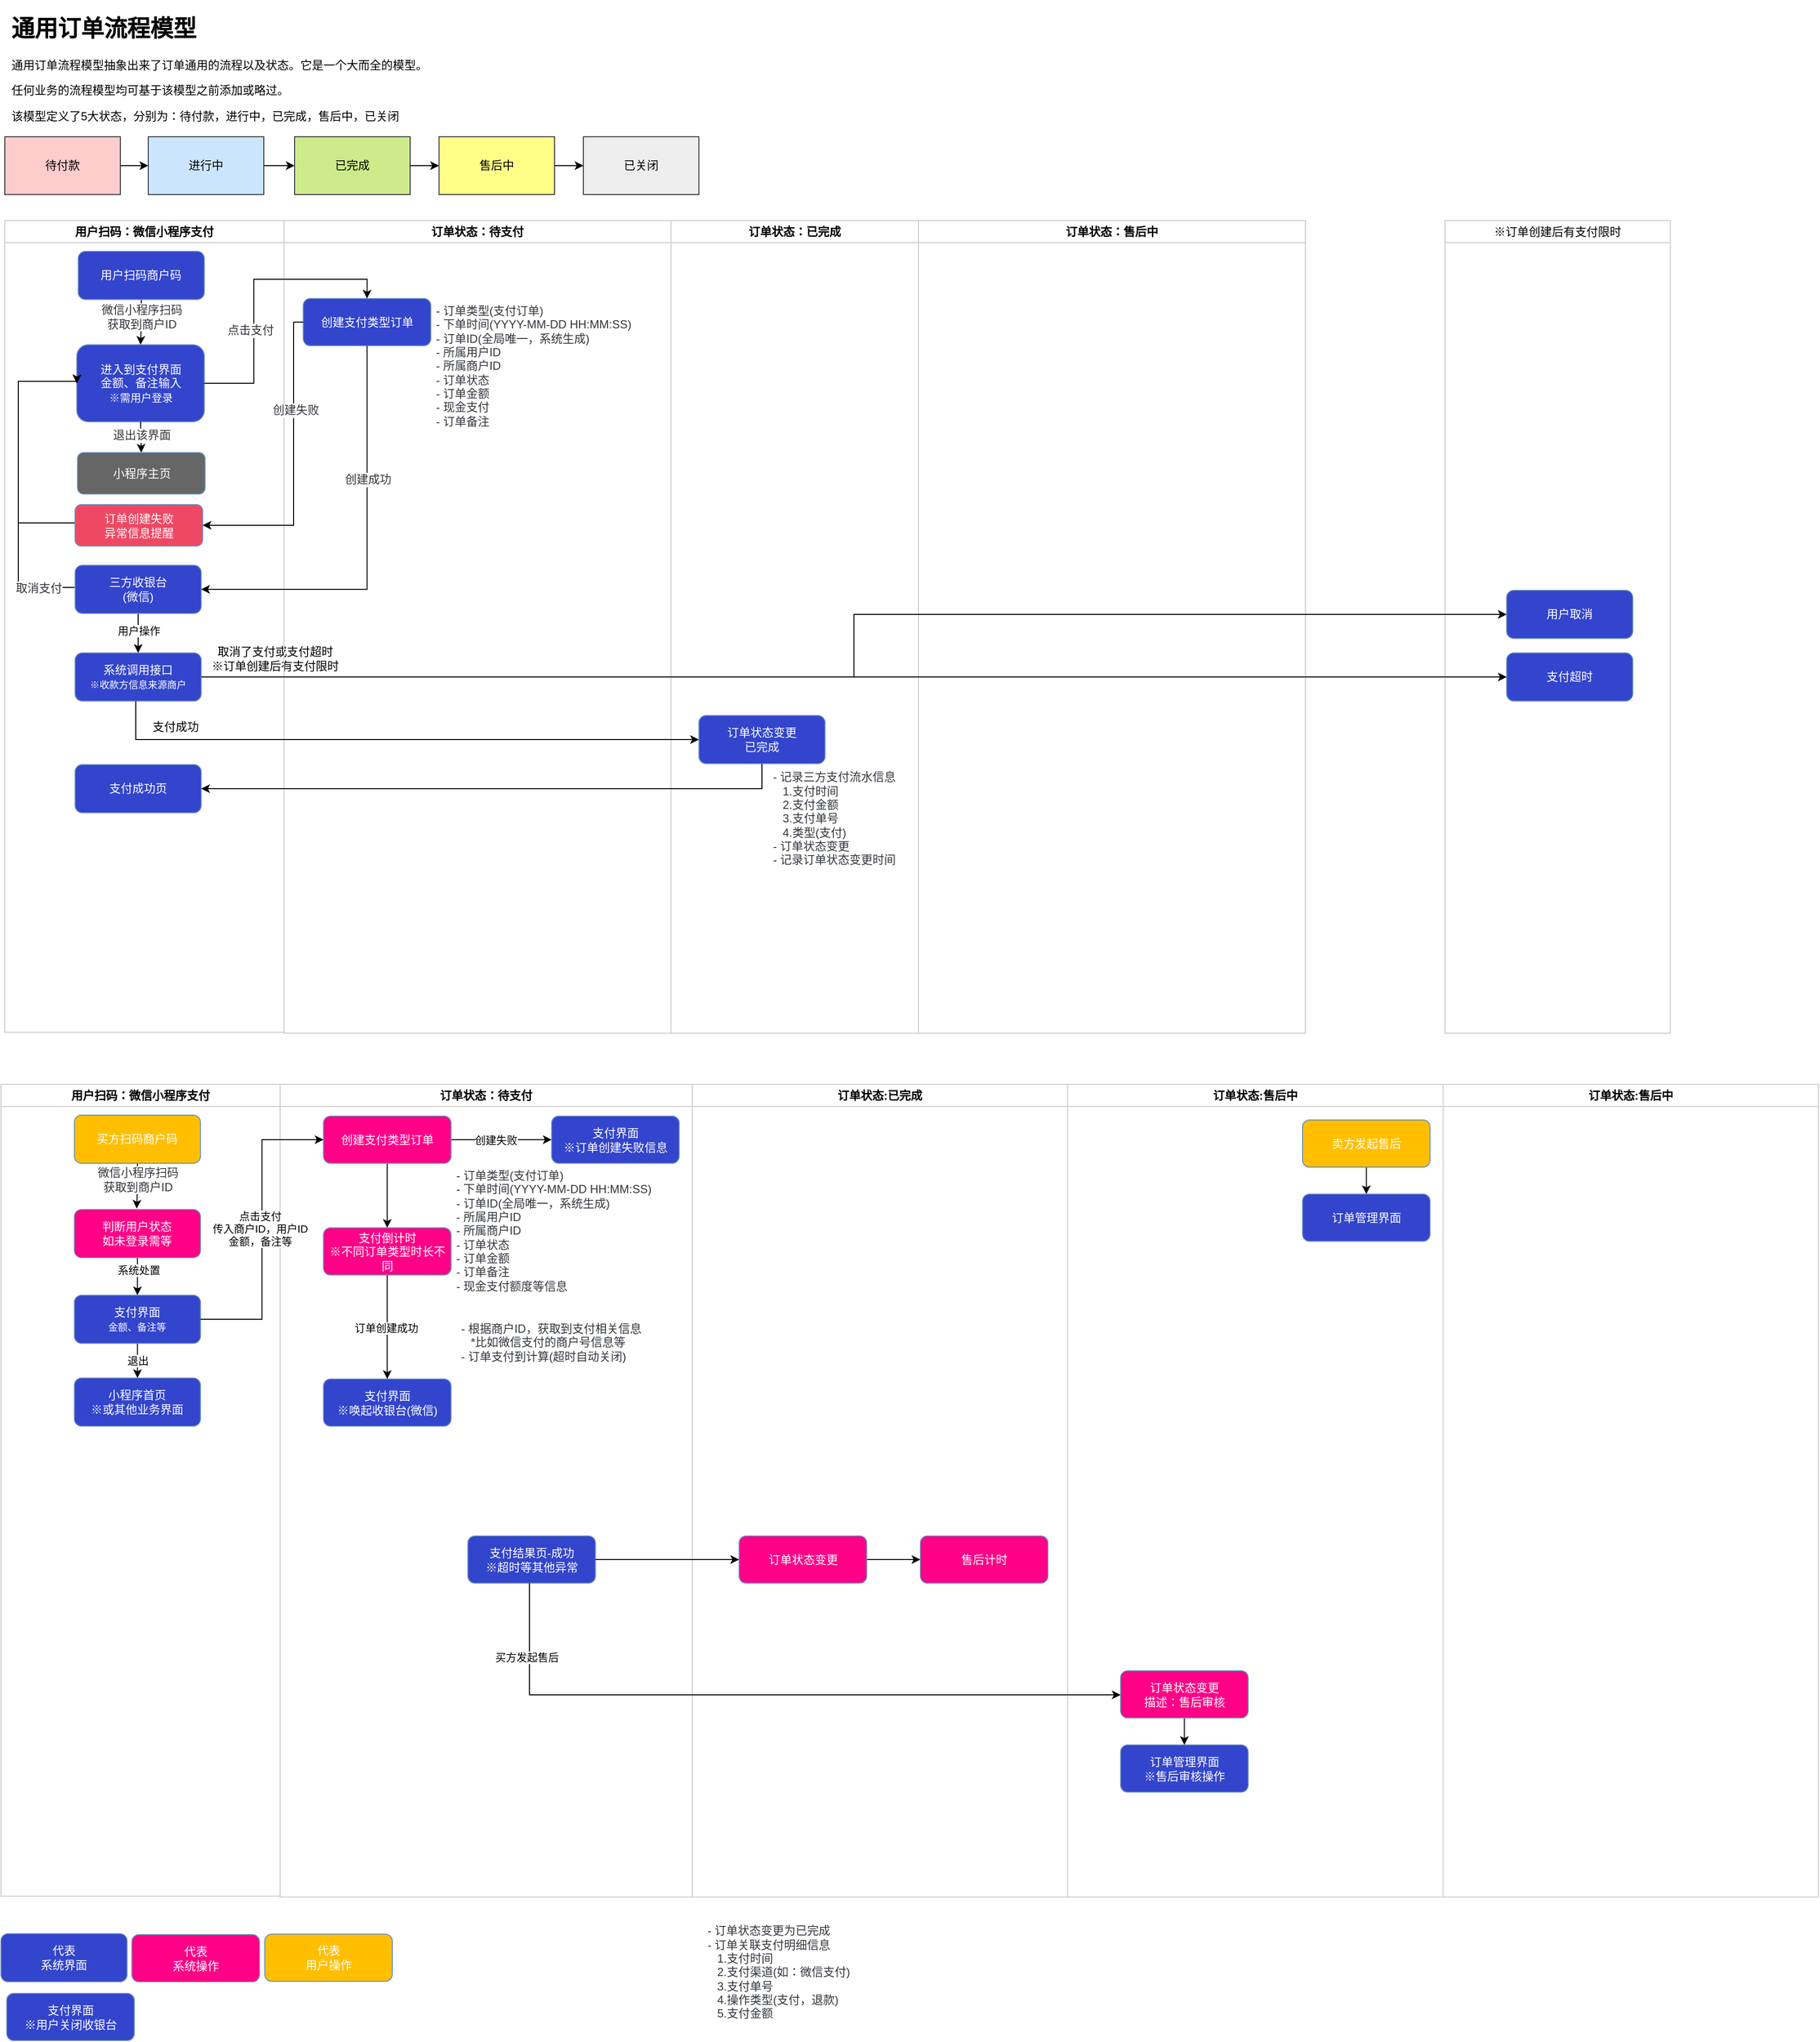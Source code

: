 <mxfile version="22.1.0" type="github">
  <diagram name="订单状态" id="O3KAAAbpH9t8ICp0gVx-">
    <mxGraphModel dx="5104" dy="2112" grid="0" gridSize="10" guides="1" tooltips="1" connect="1" arrows="1" fold="1" page="0" pageScale="1" pageWidth="827" pageHeight="1169" math="0" shadow="0">
      <root>
        <mxCell id="0" />
        <mxCell id="1" parent="0" />
        <mxCell id="Lc8HvnmVRkWQff5iJvex-3" value="用户扫码：微信小程序支付" style="swimlane;whiteSpace=wrap;html=1;strokeColor=#CCCCCC;" parent="1" vertex="1">
          <mxGeometry x="-2512" y="-333" width="290" height="843" as="geometry">
            <mxRectangle x="30" y="320" width="179" height="26" as="alternateBounds" />
          </mxGeometry>
        </mxCell>
        <mxCell id="Lc8HvnmVRkWQff5iJvex-24" style="edgeStyle=orthogonalEdgeStyle;rounded=0;orthogonalLoop=1;jettySize=auto;html=1;entryX=0.5;entryY=0;entryDx=0;entryDy=0;fontFamily=Helvetica;fontSize=12;fontColor=#FFF;" parent="Lc8HvnmVRkWQff5iJvex-3" source="Lc8HvnmVRkWQff5iJvex-9" target="Lc8HvnmVRkWQff5iJvex-23" edge="1">
          <mxGeometry relative="1" as="geometry" />
        </mxCell>
        <mxCell id="Lc8HvnmVRkWQff5iJvex-27" value="&lt;font color=&quot;#34373c&quot;&gt;微信小程序扫码&lt;br&gt;获取到商户ID&lt;br&gt;&lt;/font&gt;" style="edgeLabel;html=1;align=center;verticalAlign=middle;resizable=0;points=[];fontSize=12;fontFamily=Helvetica;fontColor=#FFF;" parent="Lc8HvnmVRkWQff5iJvex-24" vertex="1" connectable="0">
          <mxGeometry x="-0.232" relative="1" as="geometry">
            <mxPoint y="-1" as="offset" />
          </mxGeometry>
        </mxCell>
        <mxCell id="Lc8HvnmVRkWQff5iJvex-9" value="用户扫码商户码" style="rounded=1;whiteSpace=wrap;html=1;fillColor=#3345CC;strokeColor=#6c8ebf;fontColor=#FFF;" parent="Lc8HvnmVRkWQff5iJvex-3" vertex="1">
          <mxGeometry x="76.25" y="32" width="131" height="50" as="geometry" />
        </mxCell>
        <mxCell id="Lc8HvnmVRkWQff5iJvex-23" value="进入到支付界面&lt;br&gt;金额、备注输入&lt;br&gt;&lt;font style=&quot;font-size: 11px;&quot;&gt;※需用户登录&lt;br&gt;&lt;/font&gt;" style="rounded=1;whiteSpace=wrap;html=1;fillColor=#3345CC;strokeColor=#6c8ebf;fontColor=#FFF;" parent="Lc8HvnmVRkWQff5iJvex-3" vertex="1">
          <mxGeometry x="74.75" y="129" width="132.5" height="80" as="geometry" />
        </mxCell>
        <mxCell id="Lc8HvnmVRkWQff5iJvex-33" style="edgeStyle=orthogonalEdgeStyle;rounded=0;orthogonalLoop=1;jettySize=auto;html=1;entryX=0.5;entryY=0;entryDx=0;entryDy=0;fontFamily=Helvetica;fontSize=12;fontColor=#FFF;exitX=0.5;exitY=1;exitDx=0;exitDy=0;" parent="Lc8HvnmVRkWQff5iJvex-3" source="Lc8HvnmVRkWQff5iJvex-23" target="Lc8HvnmVRkWQff5iJvex-32" edge="1">
          <mxGeometry relative="1" as="geometry">
            <mxPoint x="149" y="296" as="sourcePoint" />
          </mxGeometry>
        </mxCell>
        <mxCell id="Lc8HvnmVRkWQff5iJvex-34" value="&lt;font color=&quot;#34373c&quot;&gt;退出该界面&lt;/font&gt;" style="edgeLabel;html=1;align=center;verticalAlign=middle;resizable=0;points=[];fontSize=12;fontFamily=Helvetica;fontColor=#FFF;" parent="Lc8HvnmVRkWQff5iJvex-33" vertex="1" connectable="0">
          <mxGeometry x="-0.082" relative="1" as="geometry">
            <mxPoint as="offset" />
          </mxGeometry>
        </mxCell>
        <mxCell id="Lc8HvnmVRkWQff5iJvex-32" value="小程序主页" style="rounded=1;whiteSpace=wrap;html=1;fillColor=#666666;strokeColor=#6c8ebf;fontColor=#FFF;" parent="Lc8HvnmVRkWQff5iJvex-3" vertex="1">
          <mxGeometry x="75.5" y="241" width="132.5" height="43" as="geometry" />
        </mxCell>
        <mxCell id="Lc8HvnmVRkWQff5iJvex-60" style="edgeStyle=orthogonalEdgeStyle;shape=connector;rounded=0;orthogonalLoop=1;jettySize=auto;html=1;entryX=0;entryY=0.5;entryDx=0;entryDy=0;labelBackgroundColor=default;strokeColor=default;align=center;verticalAlign=middle;fontFamily=Helvetica;fontSize=12;fontColor=#34373C;endArrow=classic;" parent="Lc8HvnmVRkWQff5iJvex-3" source="Lc8HvnmVRkWQff5iJvex-44" target="Lc8HvnmVRkWQff5iJvex-23" edge="1">
          <mxGeometry relative="1" as="geometry">
            <Array as="points">
              <mxPoint x="14" y="314" />
              <mxPoint x="14" y="167" />
            </Array>
          </mxGeometry>
        </mxCell>
        <mxCell id="Lc8HvnmVRkWQff5iJvex-44" value="订单创建失败&lt;br&gt;异常信息提醒" style="rounded=1;whiteSpace=wrap;html=1;fillColor=#ef4864;strokeColor=#6c8ebf;fontColor=#FFF;" parent="Lc8HvnmVRkWQff5iJvex-3" vertex="1">
          <mxGeometry x="73" y="295" width="132.5" height="43" as="geometry" />
        </mxCell>
        <mxCell id="Lc8HvnmVRkWQff5iJvex-62" style="edgeStyle=orthogonalEdgeStyle;shape=connector;rounded=0;orthogonalLoop=1;jettySize=auto;html=1;entryX=0;entryY=0.5;entryDx=0;entryDy=0;labelBackgroundColor=default;strokeColor=default;align=center;verticalAlign=middle;fontFamily=Helvetica;fontSize=12;fontColor=#34373C;endArrow=classic;" parent="Lc8HvnmVRkWQff5iJvex-3" source="Lc8HvnmVRkWQff5iJvex-61" target="Lc8HvnmVRkWQff5iJvex-23" edge="1">
          <mxGeometry relative="1" as="geometry">
            <Array as="points">
              <mxPoint x="14" y="381" />
              <mxPoint x="14" y="167" />
            </Array>
          </mxGeometry>
        </mxCell>
        <mxCell id="Lc8HvnmVRkWQff5iJvex-63" value="取消支付" style="edgeLabel;html=1;align=center;verticalAlign=middle;resizable=0;points=[];fontSize=12;fontFamily=Helvetica;fontColor=#34373C;" parent="Lc8HvnmVRkWQff5iJvex-62" vertex="1" connectable="0">
          <mxGeometry x="-0.77" y="1" relative="1" as="geometry">
            <mxPoint as="offset" />
          </mxGeometry>
        </mxCell>
        <mxCell id="49y2JjZSjfnPFW-xxPCn-16" style="edgeStyle=orthogonalEdgeStyle;rounded=0;orthogonalLoop=1;jettySize=auto;html=1;entryX=0.5;entryY=0;entryDx=0;entryDy=0;" edge="1" parent="Lc8HvnmVRkWQff5iJvex-3" source="Lc8HvnmVRkWQff5iJvex-61" target="49y2JjZSjfnPFW-xxPCn-15">
          <mxGeometry relative="1" as="geometry" />
        </mxCell>
        <mxCell id="49y2JjZSjfnPFW-xxPCn-17" value="用户操作" style="edgeLabel;html=1;align=center;verticalAlign=middle;resizable=0;points=[];" vertex="1" connectable="0" parent="49y2JjZSjfnPFW-xxPCn-16">
          <mxGeometry x="-0.153" relative="1" as="geometry">
            <mxPoint as="offset" />
          </mxGeometry>
        </mxCell>
        <mxCell id="Lc8HvnmVRkWQff5iJvex-61" value="三方收银台&lt;br&gt;(微信)" style="rounded=1;whiteSpace=wrap;html=1;fillColor=#3345CC;strokeColor=#6c8ebf;fontColor=#FFF;" parent="Lc8HvnmVRkWQff5iJvex-3" vertex="1">
          <mxGeometry x="73" y="358" width="131" height="50" as="geometry" />
        </mxCell>
        <mxCell id="49y2JjZSjfnPFW-xxPCn-15" value="系统调用接口&lt;br&gt;&lt;font style=&quot;font-size: 10px;&quot;&gt;※收款方信息来源商户&lt;/font&gt;" style="rounded=1;whiteSpace=wrap;html=1;fillColor=#3345CC;strokeColor=#6c8ebf;fontColor=#FFF;" vertex="1" parent="Lc8HvnmVRkWQff5iJvex-3">
          <mxGeometry x="73" y="449" width="131" height="50" as="geometry" />
        </mxCell>
        <mxCell id="49y2JjZSjfnPFW-xxPCn-27" value="取消了支付或支付超时&lt;br&gt;※订单创建后有支付限时" style="text;html=1;strokeColor=none;fillColor=none;align=center;verticalAlign=middle;whiteSpace=wrap;rounded=0;" vertex="1" parent="Lc8HvnmVRkWQff5iJvex-3">
          <mxGeometry x="208" y="440" width="146" height="30" as="geometry" />
        </mxCell>
        <mxCell id="49y2JjZSjfnPFW-xxPCn-32" value="支付成功" style="text;html=1;strokeColor=none;fillColor=none;align=center;verticalAlign=middle;whiteSpace=wrap;rounded=0;" vertex="1" parent="Lc8HvnmVRkWQff5iJvex-3">
          <mxGeometry x="135" y="511" width="85" height="30" as="geometry" />
        </mxCell>
        <mxCell id="49y2JjZSjfnPFW-xxPCn-34" value="支付成功页" style="rounded=1;whiteSpace=wrap;html=1;fillColor=#3345CC;strokeColor=#6c8ebf;fontColor=#FFF;" vertex="1" parent="Lc8HvnmVRkWQff5iJvex-3">
          <mxGeometry x="73" y="565" width="131" height="50" as="geometry" />
        </mxCell>
        <mxCell id="Lc8HvnmVRkWQff5iJvex-4" value="订单状态：待支付" style="swimlane;whiteSpace=wrap;html=1;strokeColor=#CCCCCC;" parent="1" vertex="1">
          <mxGeometry x="-2222" y="-333" width="402" height="844" as="geometry" />
        </mxCell>
        <mxCell id="Lc8HvnmVRkWQff5iJvex-39" value="创建支付类型订单" style="rounded=1;whiteSpace=wrap;html=1;fillColor=#3345CC;strokeColor=#6c8ebf;fontColor=#FFF;" parent="Lc8HvnmVRkWQff5iJvex-4" vertex="1">
          <mxGeometry x="20" y="81" width="132.5" height="49" as="geometry" />
        </mxCell>
        <mxCell id="Lc8HvnmVRkWQff5iJvex-58" value="- 订单类型(支付订单)&lt;br&gt;- 下单时间(YYYY-MM-DD HH:MM:SS)&lt;br&gt;- 订单ID(全局唯一，系统生成)&lt;br&gt;- 所属用户ID&lt;br&gt;- 所属商户ID&lt;br&gt;- 订单状态&lt;br&gt;- 订单金额&lt;br&gt;- 现金支付&lt;br&gt;- 订单备注" style="text;html=1;strokeColor=none;fillColor=none;align=left;verticalAlign=middle;whiteSpace=wrap;rounded=0;fontSize=12;fontFamily=Helvetica;fontColor=#34373C;" parent="Lc8HvnmVRkWQff5iJvex-4" vertex="1">
          <mxGeometry x="156" y="81" width="231" height="139" as="geometry" />
        </mxCell>
        <mxCell id="Lc8HvnmVRkWQff5iJvex-59" style="edgeStyle=orthogonalEdgeStyle;shape=connector;rounded=0;orthogonalLoop=1;jettySize=auto;html=1;entryX=0.5;entryY=0;entryDx=0;entryDy=0;labelBackgroundColor=default;strokeColor=default;align=center;verticalAlign=middle;fontFamily=Helvetica;fontSize=12;fontColor=#34373C;endArrow=classic;" parent="1" source="Lc8HvnmVRkWQff5iJvex-23" target="Lc8HvnmVRkWQff5iJvex-39" edge="1">
          <mxGeometry relative="1" as="geometry" />
        </mxCell>
        <mxCell id="Lc8HvnmVRkWQff5iJvex-66" value="点击支付" style="edgeLabel;html=1;align=center;verticalAlign=middle;resizable=0;points=[];fontSize=12;fontFamily=Helvetica;fontColor=#34373C;" parent="Lc8HvnmVRkWQff5iJvex-59" vertex="1" connectable="0">
          <mxGeometry x="-0.283" y="4" relative="1" as="geometry">
            <mxPoint as="offset" />
          </mxGeometry>
        </mxCell>
        <mxCell id="Lc8HvnmVRkWQff5iJvex-64" style="edgeStyle=orthogonalEdgeStyle;shape=connector;rounded=0;orthogonalLoop=1;jettySize=auto;html=1;entryX=1;entryY=0.5;entryDx=0;entryDy=0;labelBackgroundColor=default;strokeColor=default;align=center;verticalAlign=middle;fontFamily=Helvetica;fontSize=12;fontColor=#34373C;endArrow=classic;" parent="1" source="Lc8HvnmVRkWQff5iJvex-39" target="Lc8HvnmVRkWQff5iJvex-44" edge="1">
          <mxGeometry relative="1" as="geometry">
            <Array as="points">
              <mxPoint x="-2212" y="-227" />
              <mxPoint x="-2212" y="-17" />
            </Array>
          </mxGeometry>
        </mxCell>
        <mxCell id="Lc8HvnmVRkWQff5iJvex-67" value="创建失败" style="edgeLabel;html=1;align=center;verticalAlign=middle;resizable=0;points=[];fontSize=12;fontFamily=Helvetica;fontColor=#34373C;" parent="Lc8HvnmVRkWQff5iJvex-64" vertex="1" connectable="0">
          <mxGeometry x="-0.36" y="2" relative="1" as="geometry">
            <mxPoint as="offset" />
          </mxGeometry>
        </mxCell>
        <mxCell id="Lc8HvnmVRkWQff5iJvex-65" style="edgeStyle=orthogonalEdgeStyle;shape=connector;rounded=0;orthogonalLoop=1;jettySize=auto;html=1;entryX=1;entryY=0.5;entryDx=0;entryDy=0;labelBackgroundColor=default;strokeColor=default;align=center;verticalAlign=middle;fontFamily=Helvetica;fontSize=12;fontColor=#34373C;endArrow=classic;" parent="1" source="Lc8HvnmVRkWQff5iJvex-39" target="Lc8HvnmVRkWQff5iJvex-61" edge="1">
          <mxGeometry relative="1" as="geometry">
            <Array as="points">
              <mxPoint x="-2136" y="50" />
            </Array>
          </mxGeometry>
        </mxCell>
        <mxCell id="Lc8HvnmVRkWQff5iJvex-68" value="创建成功" style="edgeLabel;html=1;align=center;verticalAlign=middle;resizable=0;points=[];fontSize=12;fontFamily=Helvetica;fontColor=#34373C;" parent="Lc8HvnmVRkWQff5iJvex-65" vertex="1" connectable="0">
          <mxGeometry x="-0.348" relative="1" as="geometry">
            <mxPoint as="offset" />
          </mxGeometry>
        </mxCell>
        <mxCell id="49y2JjZSjfnPFW-xxPCn-1" value="&lt;h1&gt;通用订单流程模型&lt;/h1&gt;&lt;p&gt;通用订单流程模型抽象出来了订单通用的流程以及状态。它是一个大而全的模型。&lt;/p&gt;&lt;p&gt;任何业务的流程模型均可基于该模型之前添加或略过。&lt;/p&gt;&lt;p&gt;该模型定义了5大状态，分别为：待付款，进行中，已完成，售后中，已关闭&lt;/p&gt;" style="text;html=1;strokeColor=none;fillColor=none;spacing=5;spacingTop=-20;whiteSpace=wrap;overflow=hidden;rounded=0;" vertex="1" parent="1">
          <mxGeometry x="-2510" y="-552" width="510" height="120" as="geometry" />
        </mxCell>
        <mxCell id="49y2JjZSjfnPFW-xxPCn-4" value="" style="edgeStyle=orthogonalEdgeStyle;rounded=0;orthogonalLoop=1;jettySize=auto;html=1;" edge="1" parent="1" source="49y2JjZSjfnPFW-xxPCn-2" target="49y2JjZSjfnPFW-xxPCn-3">
          <mxGeometry relative="1" as="geometry" />
        </mxCell>
        <mxCell id="49y2JjZSjfnPFW-xxPCn-2" value="待付款" style="rounded=0;whiteSpace=wrap;html=1;fillColor=#ffcccc;strokeColor=#36393d;direction=east;" vertex="1" parent="1">
          <mxGeometry x="-2512" y="-420" width="120" height="60" as="geometry" />
        </mxCell>
        <mxCell id="49y2JjZSjfnPFW-xxPCn-6" value="" style="edgeStyle=orthogonalEdgeStyle;rounded=0;orthogonalLoop=1;jettySize=auto;html=1;" edge="1" parent="1" source="49y2JjZSjfnPFW-xxPCn-3" target="49y2JjZSjfnPFW-xxPCn-5">
          <mxGeometry relative="1" as="geometry" />
        </mxCell>
        <mxCell id="49y2JjZSjfnPFW-xxPCn-3" value="进行中" style="rounded=0;whiteSpace=wrap;html=1;fillColor=#cce5ff;strokeColor=#36393d;direction=east;" vertex="1" parent="1">
          <mxGeometry x="-2363" y="-420" width="120" height="60" as="geometry" />
        </mxCell>
        <mxCell id="49y2JjZSjfnPFW-xxPCn-8" value="" style="edgeStyle=orthogonalEdgeStyle;rounded=0;orthogonalLoop=1;jettySize=auto;html=1;" edge="1" parent="1" source="49y2JjZSjfnPFW-xxPCn-5" target="49y2JjZSjfnPFW-xxPCn-7">
          <mxGeometry relative="1" as="geometry" />
        </mxCell>
        <mxCell id="49y2JjZSjfnPFW-xxPCn-5" value="已完成" style="rounded=0;whiteSpace=wrap;html=1;fillColor=#cdeb8b;strokeColor=#36393d;direction=east;" vertex="1" parent="1">
          <mxGeometry x="-2211" y="-420" width="120" height="60" as="geometry" />
        </mxCell>
        <mxCell id="49y2JjZSjfnPFW-xxPCn-10" value="" style="edgeStyle=orthogonalEdgeStyle;rounded=0;orthogonalLoop=1;jettySize=auto;html=1;" edge="1" parent="1" source="49y2JjZSjfnPFW-xxPCn-7" target="49y2JjZSjfnPFW-xxPCn-9">
          <mxGeometry relative="1" as="geometry" />
        </mxCell>
        <mxCell id="49y2JjZSjfnPFW-xxPCn-7" value="售后中" style="rounded=0;whiteSpace=wrap;html=1;fillColor=#ffff88;strokeColor=#36393d;direction=east;" vertex="1" parent="1">
          <mxGeometry x="-2061" y="-420" width="120" height="60" as="geometry" />
        </mxCell>
        <mxCell id="49y2JjZSjfnPFW-xxPCn-9" value="已关闭" style="rounded=0;whiteSpace=wrap;html=1;fillColor=#eeeeee;strokeColor=#36393d;direction=east;" vertex="1" parent="1">
          <mxGeometry x="-1911" y="-420" width="120" height="60" as="geometry" />
        </mxCell>
        <mxCell id="49y2JjZSjfnPFW-xxPCn-11" value="订单状态：已完成" style="swimlane;whiteSpace=wrap;html=1;strokeColor=#CCCCCC;" vertex="1" parent="1">
          <mxGeometry x="-1820" y="-333" width="257" height="844" as="geometry" />
        </mxCell>
        <mxCell id="49y2JjZSjfnPFW-xxPCn-30" value="订单状态变更&lt;br&gt;已完成" style="rounded=1;whiteSpace=wrap;html=1;fillColor=#3345CC;strokeColor=#6c8ebf;fontColor=#FFF;" vertex="1" parent="49y2JjZSjfnPFW-xxPCn-11">
          <mxGeometry x="29" y="514" width="131" height="50" as="geometry" />
        </mxCell>
        <mxCell id="49y2JjZSjfnPFW-xxPCn-33" value="- 记录三方支付流水信息&lt;br&gt;&amp;nbsp; &amp;nbsp;1.支付时间&lt;br&gt;&amp;nbsp; &amp;nbsp;2.支付金额&lt;br&gt;&amp;nbsp; &amp;nbsp;3.支付单号&lt;br&gt;&amp;nbsp; &amp;nbsp;4.类型(支付)&lt;br&gt;- 订单状态变更&lt;br&gt;- 记录订单状态变更时间" style="text;html=1;strokeColor=none;fillColor=none;align=left;verticalAlign=middle;whiteSpace=wrap;rounded=0;fontSize=12;fontFamily=Helvetica;fontColor=#34373C;" vertex="1" parent="49y2JjZSjfnPFW-xxPCn-11">
          <mxGeometry x="104" y="570" width="152" height="101" as="geometry" />
        </mxCell>
        <mxCell id="49y2JjZSjfnPFW-xxPCn-18" value="订单状态：售后中" style="swimlane;whiteSpace=wrap;html=1;strokeColor=#CCCCCC;" vertex="1" parent="1">
          <mxGeometry x="-1563" y="-333" width="402" height="844" as="geometry" />
        </mxCell>
        <mxCell id="49y2JjZSjfnPFW-xxPCn-19" value="&lt;meta charset=&quot;utf-8&quot;&gt;&lt;span style=&quot;color: rgb(0, 0, 0); font-family: Helvetica; font-size: 12px; font-style: normal; font-variant-ligatures: normal; font-variant-caps: normal; font-weight: 400; letter-spacing: normal; orphans: 2; text-align: center; text-indent: 0px; text-transform: none; widows: 2; word-spacing: 0px; -webkit-text-stroke-width: 0px; background-color: rgb(255, 255, 255); text-decoration-thickness: initial; text-decoration-style: initial; text-decoration-color: initial; float: none; display: inline !important;&quot;&gt;※订单创建后有支付限时&lt;/span&gt;" style="swimlane;whiteSpace=wrap;html=1;strokeColor=#CCCCCC;" vertex="1" parent="1">
          <mxGeometry x="-1016" y="-333" width="234" height="844" as="geometry" />
        </mxCell>
        <mxCell id="49y2JjZSjfnPFW-xxPCn-22" value="支付超时" style="rounded=1;whiteSpace=wrap;html=1;fillColor=#3345CC;strokeColor=#6c8ebf;fontColor=#FFF;" vertex="1" parent="49y2JjZSjfnPFW-xxPCn-19">
          <mxGeometry x="64" y="449" width="131" height="50" as="geometry" />
        </mxCell>
        <mxCell id="49y2JjZSjfnPFW-xxPCn-21" value="用户取消" style="rounded=1;whiteSpace=wrap;html=1;fillColor=#3345CC;strokeColor=#6c8ebf;fontColor=#FFF;" vertex="1" parent="49y2JjZSjfnPFW-xxPCn-19">
          <mxGeometry x="64" y="384" width="131" height="50" as="geometry" />
        </mxCell>
        <mxCell id="49y2JjZSjfnPFW-xxPCn-23" style="edgeStyle=orthogonalEdgeStyle;rounded=0;orthogonalLoop=1;jettySize=auto;html=1;entryX=0;entryY=0.5;entryDx=0;entryDy=0;" edge="1" parent="1" source="49y2JjZSjfnPFW-xxPCn-15" target="49y2JjZSjfnPFW-xxPCn-22">
          <mxGeometry relative="1" as="geometry" />
        </mxCell>
        <mxCell id="49y2JjZSjfnPFW-xxPCn-24" style="edgeStyle=orthogonalEdgeStyle;rounded=0;orthogonalLoop=1;jettySize=auto;html=1;entryX=0;entryY=0.5;entryDx=0;entryDy=0;" edge="1" parent="1" source="49y2JjZSjfnPFW-xxPCn-15" target="49y2JjZSjfnPFW-xxPCn-21">
          <mxGeometry relative="1" as="geometry" />
        </mxCell>
        <mxCell id="49y2JjZSjfnPFW-xxPCn-31" style="edgeStyle=orthogonalEdgeStyle;rounded=0;orthogonalLoop=1;jettySize=auto;html=1;entryX=0;entryY=0.5;entryDx=0;entryDy=0;" edge="1" parent="1" source="49y2JjZSjfnPFW-xxPCn-15" target="49y2JjZSjfnPFW-xxPCn-30">
          <mxGeometry relative="1" as="geometry">
            <Array as="points">
              <mxPoint x="-2376" y="206" />
            </Array>
          </mxGeometry>
        </mxCell>
        <mxCell id="49y2JjZSjfnPFW-xxPCn-35" style="edgeStyle=orthogonalEdgeStyle;rounded=0;orthogonalLoop=1;jettySize=auto;html=1;entryX=1;entryY=0.5;entryDx=0;entryDy=0;" edge="1" parent="1" source="49y2JjZSjfnPFW-xxPCn-30" target="49y2JjZSjfnPFW-xxPCn-34">
          <mxGeometry relative="1" as="geometry">
            <Array as="points">
              <mxPoint x="-1726" y="257" />
            </Array>
          </mxGeometry>
        </mxCell>
        <mxCell id="49y2JjZSjfnPFW-xxPCn-39" value="用户扫码：微信小程序支付" style="swimlane;whiteSpace=wrap;html=1;strokeColor=#CCCCCC;" vertex="1" parent="1">
          <mxGeometry x="-2516" y="564" width="290" height="843" as="geometry">
            <mxRectangle x="30" y="320" width="179" height="26" as="alternateBounds" />
          </mxGeometry>
        </mxCell>
        <mxCell id="49y2JjZSjfnPFW-xxPCn-40" style="edgeStyle=orthogonalEdgeStyle;rounded=0;orthogonalLoop=1;jettySize=auto;html=1;entryX=0.5;entryY=0;entryDx=0;entryDy=0;fontFamily=Helvetica;fontSize=12;fontColor=#FFF;" edge="1" parent="49y2JjZSjfnPFW-xxPCn-39" source="49y2JjZSjfnPFW-xxPCn-42">
          <mxGeometry relative="1" as="geometry">
            <mxPoint x="141" y="129" as="targetPoint" />
          </mxGeometry>
        </mxCell>
        <mxCell id="49y2JjZSjfnPFW-xxPCn-41" value="&lt;font color=&quot;#34373c&quot;&gt;微信小程序扫码&lt;br&gt;获取到商户ID&lt;br&gt;&lt;/font&gt;" style="edgeLabel;html=1;align=center;verticalAlign=middle;resizable=0;points=[];fontSize=12;fontFamily=Helvetica;fontColor=#FFF;" vertex="1" connectable="0" parent="49y2JjZSjfnPFW-xxPCn-40">
          <mxGeometry x="-0.232" relative="1" as="geometry">
            <mxPoint y="-1" as="offset" />
          </mxGeometry>
        </mxCell>
        <mxCell id="49y2JjZSjfnPFW-xxPCn-42" value="买方扫码商户码" style="rounded=1;whiteSpace=wrap;html=1;fillColor=#FFBF00;strokeColor=#6c8ebf;fontColor=#FFF;" vertex="1" parent="49y2JjZSjfnPFW-xxPCn-39">
          <mxGeometry x="76.25" y="32" width="131" height="50" as="geometry" />
        </mxCell>
        <mxCell id="49y2JjZSjfnPFW-xxPCn-61" style="edgeStyle=orthogonalEdgeStyle;rounded=0;orthogonalLoop=1;jettySize=auto;html=1;entryX=0.5;entryY=0;entryDx=0;entryDy=0;" edge="1" parent="49y2JjZSjfnPFW-xxPCn-39" source="49y2JjZSjfnPFW-xxPCn-58" target="49y2JjZSjfnPFW-xxPCn-60">
          <mxGeometry relative="1" as="geometry" />
        </mxCell>
        <mxCell id="49y2JjZSjfnPFW-xxPCn-64" value="系统处置" style="edgeLabel;html=1;align=center;verticalAlign=middle;resizable=0;points=[];" vertex="1" connectable="0" parent="49y2JjZSjfnPFW-xxPCn-61">
          <mxGeometry x="-0.367" y="1" relative="1" as="geometry">
            <mxPoint as="offset" />
          </mxGeometry>
        </mxCell>
        <mxCell id="49y2JjZSjfnPFW-xxPCn-58" value="判断用户状态&lt;br&gt;如未登录需等" style="rounded=1;whiteSpace=wrap;html=1;fillColor=#FF0087;strokeColor=#6c8ebf;fontColor=#FFF;" vertex="1" parent="49y2JjZSjfnPFW-xxPCn-39">
          <mxGeometry x="76.25" y="130" width="131" height="50" as="geometry" />
        </mxCell>
        <mxCell id="49y2JjZSjfnPFW-xxPCn-63" value="退出" style="edgeStyle=orthogonalEdgeStyle;rounded=0;orthogonalLoop=1;jettySize=auto;html=1;" edge="1" parent="49y2JjZSjfnPFW-xxPCn-39" source="49y2JjZSjfnPFW-xxPCn-60" target="49y2JjZSjfnPFW-xxPCn-62">
          <mxGeometry relative="1" as="geometry" />
        </mxCell>
        <mxCell id="49y2JjZSjfnPFW-xxPCn-60" value="支付界面&lt;br&gt;&lt;font style=&quot;font-size: 10px;&quot;&gt;金额、备注等&lt;/font&gt;" style="rounded=1;whiteSpace=wrap;html=1;fillColor=#3345CC;strokeColor=#6c8ebf;fontColor=#FFF;" vertex="1" parent="49y2JjZSjfnPFW-xxPCn-39">
          <mxGeometry x="76.25" y="219" width="131" height="50" as="geometry" />
        </mxCell>
        <mxCell id="49y2JjZSjfnPFW-xxPCn-62" value="小程序首页&lt;br&gt;※或其他业务界面" style="rounded=1;whiteSpace=wrap;html=1;fillColor=#3345CC;strokeColor=#6c8ebf;fontColor=#FFF;" vertex="1" parent="49y2JjZSjfnPFW-xxPCn-39">
          <mxGeometry x="76.25" y="305" width="131" height="50" as="geometry" />
        </mxCell>
        <mxCell id="49y2JjZSjfnPFW-xxPCn-65" value="订单状态：待支付" style="swimlane;whiteSpace=wrap;html=1;strokeColor=#CCCCCC;" vertex="1" parent="1">
          <mxGeometry x="-2226" y="564" width="428" height="844" as="geometry" />
        </mxCell>
        <mxCell id="49y2JjZSjfnPFW-xxPCn-71" style="edgeStyle=orthogonalEdgeStyle;rounded=0;orthogonalLoop=1;jettySize=auto;html=1;entryX=0;entryY=0.5;entryDx=0;entryDy=0;" edge="1" parent="49y2JjZSjfnPFW-xxPCn-65" source="49y2JjZSjfnPFW-xxPCn-66" target="49y2JjZSjfnPFW-xxPCn-70">
          <mxGeometry relative="1" as="geometry" />
        </mxCell>
        <mxCell id="49y2JjZSjfnPFW-xxPCn-72" value="创建失败" style="edgeLabel;html=1;align=center;verticalAlign=middle;resizable=0;points=[];" vertex="1" connectable="0" parent="49y2JjZSjfnPFW-xxPCn-71">
          <mxGeometry x="-0.206" y="-4" relative="1" as="geometry">
            <mxPoint x="5" y="-4" as="offset" />
          </mxGeometry>
        </mxCell>
        <mxCell id="49y2JjZSjfnPFW-xxPCn-138" style="edgeStyle=orthogonalEdgeStyle;rounded=0;orthogonalLoop=1;jettySize=auto;html=1;entryX=0.5;entryY=0;entryDx=0;entryDy=0;" edge="1" parent="49y2JjZSjfnPFW-xxPCn-65" source="49y2JjZSjfnPFW-xxPCn-66" target="49y2JjZSjfnPFW-xxPCn-137">
          <mxGeometry relative="1" as="geometry" />
        </mxCell>
        <mxCell id="49y2JjZSjfnPFW-xxPCn-66" value="创建支付类型订单" style="rounded=1;whiteSpace=wrap;html=1;fillColor=#FF0087;strokeColor=#6c8ebf;fontColor=#FFF;" vertex="1" parent="49y2JjZSjfnPFW-xxPCn-65">
          <mxGeometry x="45" y="33" width="132.5" height="49" as="geometry" />
        </mxCell>
        <mxCell id="49y2JjZSjfnPFW-xxPCn-70" value="支付界面&lt;br&gt;※订单创建失败信息" style="rounded=1;whiteSpace=wrap;html=1;fillColor=#3345CC;strokeColor=#6c8ebf;fontColor=#FFF;" vertex="1" parent="49y2JjZSjfnPFW-xxPCn-65">
          <mxGeometry x="282" y="33" width="132.5" height="49" as="geometry" />
        </mxCell>
        <mxCell id="49y2JjZSjfnPFW-xxPCn-67" value="- 订单类型(支付订单)&lt;br&gt;- 下单时间(YYYY-MM-DD HH:MM:SS)&lt;br&gt;- 订单ID(全局唯一，系统生成)&lt;br&gt;- 所属用户ID&lt;br&gt;- 所属商户ID&lt;br&gt;- 订单状态&lt;br&gt;- 订单金额&lt;br&gt;- 订单备注&lt;br&gt;- 现金支付额度等信息" style="text;html=1;strokeColor=none;fillColor=none;align=left;verticalAlign=middle;whiteSpace=wrap;rounded=0;fontSize=12;fontFamily=Helvetica;fontColor=#34373C;" vertex="1" parent="49y2JjZSjfnPFW-xxPCn-65">
          <mxGeometry x="181" y="82" width="231" height="139" as="geometry" />
        </mxCell>
        <mxCell id="49y2JjZSjfnPFW-xxPCn-73" value="支付界面&lt;br&gt;※唤起收银台(微信)" style="rounded=1;whiteSpace=wrap;html=1;fillColor=#3345CC;strokeColor=#6c8ebf;fontColor=#FFF;" vertex="1" parent="49y2JjZSjfnPFW-xxPCn-65">
          <mxGeometry x="45" y="306" width="132.5" height="49" as="geometry" />
        </mxCell>
        <mxCell id="49y2JjZSjfnPFW-xxPCn-77" value="- 根据商户ID，获取到支付相关信息&lt;br&gt;&amp;nbsp; &amp;nbsp;*比如微信支付的商户号信息等&lt;br&gt;- 订单支付到计算(超时自动关闭)" style="text;html=1;strokeColor=none;fillColor=none;align=left;verticalAlign=middle;whiteSpace=wrap;rounded=0;fontSize=12;fontFamily=Helvetica;fontColor=#34373C;" vertex="1" parent="49y2JjZSjfnPFW-xxPCn-65">
          <mxGeometry x="186" y="245" width="231" height="45" as="geometry" />
        </mxCell>
        <mxCell id="49y2JjZSjfnPFW-xxPCn-89" value="支付结果页-成功&lt;br&gt;※超时等其他异常" style="rounded=1;whiteSpace=wrap;html=1;fillColor=#3345CC;strokeColor=#6c8ebf;fontColor=#FFF;" vertex="1" parent="49y2JjZSjfnPFW-xxPCn-65">
          <mxGeometry x="195" y="469" width="132.5" height="49" as="geometry" />
        </mxCell>
        <mxCell id="49y2JjZSjfnPFW-xxPCn-139" style="edgeStyle=orthogonalEdgeStyle;rounded=0;orthogonalLoop=1;jettySize=auto;html=1;entryX=0.5;entryY=0;entryDx=0;entryDy=0;" edge="1" parent="49y2JjZSjfnPFW-xxPCn-65" source="49y2JjZSjfnPFW-xxPCn-137" target="49y2JjZSjfnPFW-xxPCn-73">
          <mxGeometry relative="1" as="geometry" />
        </mxCell>
        <mxCell id="49y2JjZSjfnPFW-xxPCn-140" value="订单创建成功" style="edgeLabel;html=1;align=center;verticalAlign=middle;resizable=0;points=[];" vertex="1" connectable="0" parent="49y2JjZSjfnPFW-xxPCn-139">
          <mxGeometry x="0.038" y="-2" relative="1" as="geometry">
            <mxPoint y="-1" as="offset" />
          </mxGeometry>
        </mxCell>
        <mxCell id="49y2JjZSjfnPFW-xxPCn-137" value="支付倒计时&lt;br&gt;※不同订单类型时长不同" style="rounded=1;whiteSpace=wrap;html=1;fillColor=#FF0087;strokeColor=#6c8ebf;fontColor=#FFF;" vertex="1" parent="49y2JjZSjfnPFW-xxPCn-65">
          <mxGeometry x="45" y="149" width="132.5" height="49" as="geometry" />
        </mxCell>
        <mxCell id="49y2JjZSjfnPFW-xxPCn-68" style="edgeStyle=orthogonalEdgeStyle;rounded=0;orthogonalLoop=1;jettySize=auto;html=1;entryX=0;entryY=0.5;entryDx=0;entryDy=0;" edge="1" parent="1" source="49y2JjZSjfnPFW-xxPCn-60" target="49y2JjZSjfnPFW-xxPCn-66">
          <mxGeometry relative="1" as="geometry" />
        </mxCell>
        <mxCell id="49y2JjZSjfnPFW-xxPCn-69" value="点击支付&lt;br&gt;传入商户ID，用户ID&lt;br&gt;金额，备注等" style="edgeLabel;html=1;align=center;verticalAlign=middle;resizable=0;points=[];" vertex="1" connectable="0" parent="49y2JjZSjfnPFW-xxPCn-68">
          <mxGeometry x="0.006" y="2" relative="1" as="geometry">
            <mxPoint as="offset" />
          </mxGeometry>
        </mxCell>
        <mxCell id="49y2JjZSjfnPFW-xxPCn-83" value="代表&lt;br&gt;系统界面" style="rounded=1;whiteSpace=wrap;html=1;fillColor=#3345CC;strokeColor=#6c8ebf;fontColor=#FFF;" vertex="1" parent="1">
          <mxGeometry x="-2516" y="1446" width="131" height="50" as="geometry" />
        </mxCell>
        <mxCell id="49y2JjZSjfnPFW-xxPCn-84" value="代表&lt;br&gt;系统操作" style="rounded=1;whiteSpace=wrap;html=1;fillColor=#FF0087;strokeColor=#6c8ebf;fontColor=#FFF;" vertex="1" parent="1">
          <mxGeometry x="-2380" y="1447" width="132.5" height="49" as="geometry" />
        </mxCell>
        <mxCell id="49y2JjZSjfnPFW-xxPCn-85" value="代表&lt;br&gt;用户操作" style="rounded=1;whiteSpace=wrap;html=1;fillColor=#FFBF00;strokeColor=#6c8ebf;fontColor=#FFF;" vertex="1" parent="1">
          <mxGeometry x="-2242" y="1446.5" width="132.5" height="49" as="geometry" />
        </mxCell>
        <mxCell id="49y2JjZSjfnPFW-xxPCn-97" value="订单状态:已完成" style="swimlane;whiteSpace=wrap;html=1;strokeColor=#CCCCCC;" vertex="1" parent="1">
          <mxGeometry x="-1798" y="564" width="390" height="844" as="geometry" />
        </mxCell>
        <mxCell id="49y2JjZSjfnPFW-xxPCn-119" style="edgeStyle=orthogonalEdgeStyle;rounded=0;orthogonalLoop=1;jettySize=auto;html=1;entryX=0;entryY=0.5;entryDx=0;entryDy=0;" edge="1" parent="49y2JjZSjfnPFW-xxPCn-97" source="49y2JjZSjfnPFW-xxPCn-113" target="49y2JjZSjfnPFW-xxPCn-118">
          <mxGeometry relative="1" as="geometry" />
        </mxCell>
        <mxCell id="49y2JjZSjfnPFW-xxPCn-113" value="订单状态变更" style="rounded=1;whiteSpace=wrap;html=1;fillColor=#FF0087;strokeColor=#6c8ebf;fontColor=#FFF;" vertex="1" parent="49y2JjZSjfnPFW-xxPCn-97">
          <mxGeometry x="48.75" y="469" width="132.5" height="49" as="geometry" />
        </mxCell>
        <mxCell id="49y2JjZSjfnPFW-xxPCn-118" value="售后计时" style="rounded=1;whiteSpace=wrap;html=1;fillColor=#FF0087;strokeColor=#6c8ebf;fontColor=#FFF;" vertex="1" parent="49y2JjZSjfnPFW-xxPCn-97">
          <mxGeometry x="237" y="469" width="132.5" height="49" as="geometry" />
        </mxCell>
        <mxCell id="49y2JjZSjfnPFW-xxPCn-116" style="edgeStyle=orthogonalEdgeStyle;rounded=0;orthogonalLoop=1;jettySize=auto;html=1;entryX=0;entryY=0.5;entryDx=0;entryDy=0;" edge="1" parent="1" source="49y2JjZSjfnPFW-xxPCn-89" target="49y2JjZSjfnPFW-xxPCn-113">
          <mxGeometry relative="1" as="geometry" />
        </mxCell>
        <mxCell id="49y2JjZSjfnPFW-xxPCn-120" value="订单状态:售后中" style="swimlane;whiteSpace=wrap;html=1;strokeColor=#CCCCCC;" vertex="1" parent="1">
          <mxGeometry x="-1408" y="564" width="390" height="844" as="geometry" />
        </mxCell>
        <mxCell id="49y2JjZSjfnPFW-xxPCn-121" style="edgeStyle=orthogonalEdgeStyle;rounded=0;orthogonalLoop=1;jettySize=auto;html=1;entryX=0;entryY=0.5;entryDx=0;entryDy=0;" edge="1" parent="49y2JjZSjfnPFW-xxPCn-120" target="49y2JjZSjfnPFW-xxPCn-124">
          <mxGeometry relative="1" as="geometry">
            <mxPoint x="181.25" y="493.5" as="sourcePoint" />
          </mxGeometry>
        </mxCell>
        <mxCell id="49y2JjZSjfnPFW-xxPCn-127" value="订单管理界面&lt;br&gt;※售后审核操作" style="rounded=1;whiteSpace=wrap;html=1;fillColor=#3345CC;strokeColor=#6c8ebf;fontColor=#FFF;" vertex="1" parent="49y2JjZSjfnPFW-xxPCn-120">
          <mxGeometry x="55" y="686" width="132.5" height="49" as="geometry" />
        </mxCell>
        <mxCell id="49y2JjZSjfnPFW-xxPCn-136" style="edgeStyle=orthogonalEdgeStyle;rounded=0;orthogonalLoop=1;jettySize=auto;html=1;entryX=0.5;entryY=0;entryDx=0;entryDy=0;" edge="1" parent="49y2JjZSjfnPFW-xxPCn-120" source="49y2JjZSjfnPFW-xxPCn-128" target="49y2JjZSjfnPFW-xxPCn-127">
          <mxGeometry relative="1" as="geometry" />
        </mxCell>
        <mxCell id="49y2JjZSjfnPFW-xxPCn-128" value="订单状态变更&lt;br&gt;描述：售后审核" style="rounded=1;whiteSpace=wrap;html=1;fillColor=#FF0087;strokeColor=#6c8ebf;fontColor=#FFF;" vertex="1" parent="49y2JjZSjfnPFW-xxPCn-120">
          <mxGeometry x="55" y="609" width="132.5" height="49" as="geometry" />
        </mxCell>
        <mxCell id="49y2JjZSjfnPFW-xxPCn-131" style="edgeStyle=orthogonalEdgeStyle;rounded=0;orthogonalLoop=1;jettySize=auto;html=1;" edge="1" parent="49y2JjZSjfnPFW-xxPCn-120" source="49y2JjZSjfnPFW-xxPCn-129" target="49y2JjZSjfnPFW-xxPCn-130">
          <mxGeometry relative="1" as="geometry" />
        </mxCell>
        <mxCell id="49y2JjZSjfnPFW-xxPCn-129" value="卖方发起售后" style="rounded=1;whiteSpace=wrap;html=1;fillColor=#FFBF00;strokeColor=#6c8ebf;fontColor=#FFF;" vertex="1" parent="49y2JjZSjfnPFW-xxPCn-120">
          <mxGeometry x="244" y="37" width="132.5" height="49" as="geometry" />
        </mxCell>
        <mxCell id="49y2JjZSjfnPFW-xxPCn-130" value="订单管理界面" style="rounded=1;whiteSpace=wrap;html=1;fillColor=#3345CC;strokeColor=#6c8ebf;fontColor=#FFF;" vertex="1" parent="49y2JjZSjfnPFW-xxPCn-120">
          <mxGeometry x="244" y="114" width="132.5" height="49" as="geometry" />
        </mxCell>
        <mxCell id="49y2JjZSjfnPFW-xxPCn-125" value="订单状态:售后中" style="swimlane;whiteSpace=wrap;html=1;strokeColor=#CCCCCC;" vertex="1" parent="1">
          <mxGeometry x="-1018" y="564" width="390" height="844" as="geometry" />
        </mxCell>
        <mxCell id="49y2JjZSjfnPFW-xxPCn-126" style="edgeStyle=orthogonalEdgeStyle;rounded=0;orthogonalLoop=1;jettySize=auto;html=1;entryX=0;entryY=0.5;entryDx=0;entryDy=0;" edge="1" parent="49y2JjZSjfnPFW-xxPCn-125">
          <mxGeometry relative="1" as="geometry">
            <mxPoint x="181.25" y="493.5" as="sourcePoint" />
          </mxGeometry>
        </mxCell>
        <mxCell id="49y2JjZSjfnPFW-xxPCn-132" style="edgeStyle=orthogonalEdgeStyle;rounded=0;orthogonalLoop=1;jettySize=auto;html=1;entryX=0;entryY=0.5;entryDx=0;entryDy=0;" edge="1" parent="1" source="49y2JjZSjfnPFW-xxPCn-89" target="49y2JjZSjfnPFW-xxPCn-128">
          <mxGeometry relative="1" as="geometry">
            <Array as="points">
              <mxPoint x="-1967" y="1198" />
              <mxPoint x="-1353" y="1198" />
            </Array>
          </mxGeometry>
        </mxCell>
        <mxCell id="49y2JjZSjfnPFW-xxPCn-133" value="买方发起售后" style="edgeLabel;html=1;align=center;verticalAlign=middle;resizable=0;points=[];" vertex="1" connectable="0" parent="49y2JjZSjfnPFW-xxPCn-132">
          <mxGeometry x="-0.791" y="-3" relative="1" as="geometry">
            <mxPoint as="offset" />
          </mxGeometry>
        </mxCell>
        <mxCell id="49y2JjZSjfnPFW-xxPCn-117" value="- 订单状态变更为已完成&lt;br&gt;- 订单关联支付明细信息&lt;br&gt;&amp;nbsp; &amp;nbsp;1.支付时间&lt;br&gt;&amp;nbsp; &amp;nbsp;2.支付渠道(如：微信支付)&lt;br&gt;&amp;nbsp; &amp;nbsp;3.支付单号&lt;br&gt;&amp;nbsp; &amp;nbsp;4.操作类型(支付，退款)&lt;br&gt;&amp;nbsp; &amp;nbsp;5.支付金额" style="text;html=1;strokeColor=none;fillColor=none;align=left;verticalAlign=middle;whiteSpace=wrap;rounded=0;fontSize=12;fontFamily=Helvetica;fontColor=#34373C;" vertex="1" parent="1">
          <mxGeometry x="-1784" y="1436" width="170" height="100" as="geometry" />
        </mxCell>
        <mxCell id="49y2JjZSjfnPFW-xxPCn-87" value="支付界面&lt;br&gt;※用户关闭收银台" style="rounded=1;whiteSpace=wrap;html=1;fillColor=#3345CC;strokeColor=#6c8ebf;fontColor=#FFF;" vertex="1" parent="1">
          <mxGeometry x="-2510" y="1508" width="132.5" height="49" as="geometry" />
        </mxCell>
      </root>
    </mxGraphModel>
  </diagram>
</mxfile>
